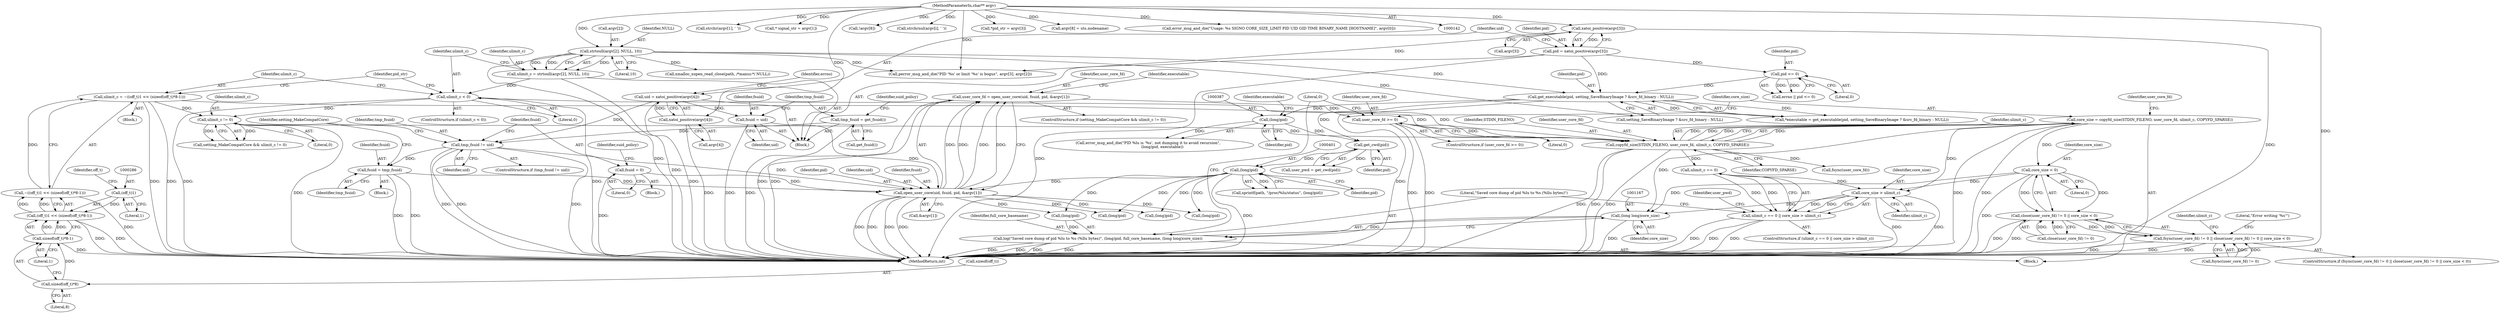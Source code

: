 digraph "0_abrt_4f2c1ddd3e3b81d2d5146b883115371f1cada9f9@API" {
"1001114" [label="(Call,core_size = copyfd_size(STDIN_FILENO, user_core_fd, ulimit_c, COPYFD_SPARSE))"];
"1001116" [label="(Call,copyfd_size(STDIN_FILENO, user_core_fd, ulimit_c, COPYFD_SPARSE))"];
"1001109" [label="(Call,user_core_fd >= 0)"];
"1000442" [label="(Call,user_core_fd = open_user_core(uid, fsuid, pid, &argv[1]))"];
"1000444" [label="(Call,open_user_core(uid, fsuid, pid, &argv[1]))"];
"1000421" [label="(Call,tmp_fsuid != uid)"];
"1000413" [label="(Call,tmp_fsuid = get_fsuid())"];
"1000308" [label="(Call,uid = xatoi_positive(argv[4]))"];
"1000310" [label="(Call,xatoi_positive(argv[4]))"];
"1000144" [label="(MethodParameterIn,char** argv)"];
"1000433" [label="(Call,fsuid = tmp_fsuid)"];
"1000425" [label="(Call,fsuid = 0)"];
"1000409" [label="(Call,fsuid = uid)"];
"1000400" [label="(Call,(long)pid)"];
"1000392" [label="(Call,get_cwd(pid))"];
"1000386" [label="(Call,(long)pid)"];
"1000370" [label="(Call,get_executable(pid, setting_SaveBinaryImage ? &src_fd_binary : NULL))"];
"1000317" [label="(Call,pid <= 0)"];
"1000301" [label="(Call,pid = xatoi_positive(argv[3]))"];
"1000303" [label="(Call,xatoi_positive(argv[3]))"];
"1000270" [label="(Call,strtoull(argv[2], NULL, 10))"];
"1000281" [label="(Call,ulimit_c = ~((off_t)1 << (sizeof(off_t)*8-1)))"];
"1000283" [label="(Call,~((off_t)1 << (sizeof(off_t)*8-1)))"];
"1000284" [label="(Call,(off_t)1 << (sizeof(off_t)*8-1))"];
"1000285" [label="(Call,(off_t)1)"];
"1000288" [label="(Call,sizeof(off_t)*8-1)"];
"1000289" [label="(Call,sizeof(off_t)*8)"];
"1000439" [label="(Call,ulimit_c != 0)"];
"1000277" [label="(Call,ulimit_c < 0)"];
"1000268" [label="(Call,ulimit_c = strtoull(argv[2], NULL, 10))"];
"1001132" [label="(Call,core_size < 0)"];
"1001127" [label="(Call,close(user_core_fd) != 0 || core_size < 0)"];
"1001122" [label="(Call,fsync(user_core_fd) != 0 || close(user_core_fd) != 0 || core_size < 0)"];
"1001150" [label="(Call,core_size > ulimit_c)"];
"1001146" [label="(Call,ulimit_c == 0 || core_size > ulimit_c)"];
"1001166" [label="(Call,(long long)core_size)"];
"1001160" [label="(Call,log(\"Saved core dump of pid %lu to %s (%llu bytes)\", (long)pid, full_core_basename, (long long)core_size))"];
"1000283" [label="(Call,~((off_t)1 << (sizeof(off_t)*8-1)))"];
"1000400" [label="(Call,(long)pid)"];
"1000177" [label="(Call,strchr(argv[1], ' '))"];
"1000438" [label="(Identifier,setting_MakeCompatCore)"];
"1000388" [label="(Identifier,pid)"];
"1001109" [label="(Call,user_core_fd >= 0)"];
"1000275" [label="(Literal,10)"];
"1000443" [label="(Identifier,user_core_fd)"];
"1000279" [label="(Literal,0)"];
"1001116" [label="(Call,copyfd_size(STDIN_FILENO, user_core_fd, ulimit_c, COPYFD_SPARSE))"];
"1001165" [label="(Identifier,full_core_basename)"];
"1000277" [label="(Call,ulimit_c < 0)"];
"1000420" [label="(ControlStructure,if (tmp_fsuid != uid))"];
"1001155" [label="(Identifier,user_pwd)"];
"1000386" [label="(Call,(long)pid)"];
"1000257" [label="(Call,* signal_str = argv[1])"];
"1001110" [label="(Identifier,user_core_fd)"];
"1001146" [label="(Call,ulimit_c == 0 || core_size > ulimit_c)"];
"1001123" [label="(Call,fsync(user_core_fd) != 0)"];
"1000442" [label="(Call,user_core_fd = open_user_core(uid, fsuid, pid, &argv[1]))"];
"1000302" [label="(Identifier,pid)"];
"1000301" [label="(Call,pid = xatoi_positive(argv[3]))"];
"1000405" [label="(Call,xmalloc_xopen_read_close(path, /*maxsz:*/ NULL))"];
"1001147" [label="(Call,ulimit_c == 0)"];
"1000432" [label="(Block,)"];
"1001112" [label="(Block,)"];
"1000371" [label="(Identifier,pid)"];
"1001148" [label="(Identifier,ulimit_c)"];
"1000268" [label="(Call,ulimit_c = strtoull(argv[2], NULL, 10))"];
"1000434" [label="(Identifier,fsuid)"];
"1000308" [label="(Call,uid = xatoi_positive(argv[4]))"];
"1000426" [label="(Identifier,fsuid)"];
"1000316" [label="(Identifier,errno)"];
"1000270" [label="(Call,strtoull(argv[2], NULL, 10))"];
"1000423" [label="(Identifier,uid)"];
"1001152" [label="(Identifier,ulimit_c)"];
"1001121" [label="(ControlStructure,if (fsync(user_core_fd) != 0 || close(user_core_fd) != 0 || core_size < 0))"];
"1000424" [label="(Block,)"];
"1001119" [label="(Identifier,ulimit_c)"];
"1000433" [label="(Call,fsuid = tmp_fsuid)"];
"1000439" [label="(Call,ulimit_c != 0)"];
"1000418" [label="(Identifier,suid_policy)"];
"1001125" [label="(Identifier,user_core_fd)"];
"1000415" [label="(Call,get_fsuid())"];
"1000392" [label="(Call,get_cwd(pid))"];
"1000144" [label="(MethodParameterIn,char** argv)"];
"1001111" [label="(Literal,0)"];
"1000410" [label="(Identifier,fsuid)"];
"1000384" [label="(Call,error_msg_and_die(\"PID %lu is '%s', not dumping it to avoid recursion\",\n                        (long)pid, executable))"];
"1001168" [label="(Identifier,core_size)"];
"1000446" [label="(Identifier,fsuid)"];
"1000284" [label="(Call,(off_t)1 << (sizeof(off_t)*8-1))"];
"1000282" [label="(Identifier,ulimit_c)"];
"1000437" [label="(Call,setting_MakeCompatCore && ulimit_c != 0)"];
"1001160" [label="(Call,log(\"Saved core dump of pid %lu to %s (%llu bytes)\", (long)pid, full_core_basename, (long long)core_size))"];
"1001170" [label="(Literal,0)"];
"1001162" [label="(Call,(long)pid)"];
"1000303" [label="(Call,xatoi_positive(argv[3]))"];
"1000287" [label="(Literal,1)"];
"1001120" [label="(Identifier,COPYFD_SPARSE)"];
"1001137" [label="(Literal,\"Error writing '%s'\")"];
"1000448" [label="(Call,&argv[1])"];
"1000427" [label="(Literal,0)"];
"1000393" [label="(Identifier,pid)"];
"1000444" [label="(Call,open_user_core(uid, fsuid, pid, &argv[1]))"];
"1001124" [label="(Call,fsync(user_core_fd))"];
"1000459" [label="(Call,(long)pid)"];
"1001132" [label="(Call,core_size < 0)"];
"1000440" [label="(Identifier,ulimit_c)"];
"1000409" [label="(Call,fsuid = uid)"];
"1001166" [label="(Call,(long long)core_size)"];
"1000285" [label="(Call,(off_t)1)"];
"1000291" [label="(Identifier,off_t)"];
"1001151" [label="(Identifier,core_size)"];
"1000411" [label="(Identifier,uid)"];
"1000309" [label="(Identifier,uid)"];
"1000435" [label="(Identifier,tmp_fsuid)"];
"1001114" [label="(Call,core_size = copyfd_size(STDIN_FILENO, user_core_fd, ulimit_c, COPYFD_SPARSE))"];
"1000447" [label="(Identifier,pid)"];
"1000292" [label="(Literal,8)"];
"1000269" [label="(Identifier,ulimit_c)"];
"1000315" [label="(Call,errno || pid <= 0)"];
"1000441" [label="(Literal,0)"];
"1000318" [label="(Identifier,pid)"];
"1001171" [label="(MethodReturn,int)"];
"1000290" [label="(Call,sizeof(off_t))"];
"1000346" [label="(Call,!argv[8])"];
"1000196" [label="(Call,strchrnul(argv[i], ' '))"];
"1000271" [label="(Call,argv[2])"];
"1000293" [label="(Literal,1)"];
"1000445" [label="(Identifier,uid)"];
"1000304" [label="(Call,argv[3])"];
"1001115" [label="(Identifier,core_size)"];
"1001128" [label="(Call,close(user_core_fd) != 0)"];
"1001108" [label="(ControlStructure,if (user_core_fd >= 0))"];
"1000590" [label="(Call,(long)pid)"];
"1000276" [label="(ControlStructure,if (ulimit_c < 0))"];
"1000414" [label="(Identifier,tmp_fsuid)"];
"1001150" [label="(Call,core_size > ulimit_c)"];
"1000288" [label="(Call,sizeof(off_t)*8-1)"];
"1000289" [label="(Call,sizeof(off_t)*8)"];
"1000280" [label="(Block,)"];
"1001145" [label="(ControlStructure,if (ulimit_c == 0 || core_size > ulimit_c))"];
"1000321" [label="(Call,perror_msg_and_die(\"PID '%s' or limit '%s' is bogus\", argv[3], argv[2]))"];
"1000372" [label="(Call,setting_SaveBinaryImage ? &src_fd_binary : NULL)"];
"1001122" [label="(Call,fsync(user_core_fd) != 0 || close(user_core_fd) != 0 || core_size < 0)"];
"1001127" [label="(Call,close(user_core_fd) != 0 || core_size < 0)"];
"1000436" [label="(ControlStructure,if (setting_MakeCompatCore && ulimit_c != 0))"];
"1000454" [label="(Identifier,executable)"];
"1000389" [label="(Identifier,executable)"];
"1000368" [label="(Call,*executable = get_executable(pid, setting_SaveBinaryImage ? &src_fd_binary : NULL))"];
"1001117" [label="(Identifier,STDIN_FILENO)"];
"1000295" [label="(Call,*pid_str = argv[3])"];
"1000390" [label="(Call,user_pwd = get_cwd(pid))"];
"1000296" [label="(Identifier,pid_str)"];
"1000354" [label="(Call,argv[8] = uts.nodename)"];
"1000145" [label="(Block,)"];
"1000171" [label="(Call,error_msg_and_die(\"Usage: %s SIGNO CORE_SIZE_LIMIT PID UID GID TIME BINARY_NAME [HOSTNAME]\", argv[0]))"];
"1000311" [label="(Call,argv[4])"];
"1000397" [label="(Call,sprintf(path, \"/proc/%lu/status\", (long)pid))"];
"1000281" [label="(Call,ulimit_c = ~((off_t)1 << (sizeof(off_t)*8-1)))"];
"1000402" [label="(Identifier,pid)"];
"1000611" [label="(Call,(long)pid)"];
"1000370" [label="(Call,get_executable(pid, setting_SaveBinaryImage ? &src_fd_binary : NULL))"];
"1000413" [label="(Call,tmp_fsuid = get_fsuid())"];
"1001161" [label="(Literal,\"Saved core dump of pid %lu to %s (%llu bytes)\")"];
"1000425" [label="(Call,fsuid = 0)"];
"1000319" [label="(Literal,0)"];
"1001118" [label="(Identifier,user_core_fd)"];
"1000430" [label="(Identifier,suid_policy)"];
"1000421" [label="(Call,tmp_fsuid != uid)"];
"1000317" [label="(Call,pid <= 0)"];
"1000422" [label="(Identifier,tmp_fsuid)"];
"1000278" [label="(Identifier,ulimit_c)"];
"1001133" [label="(Identifier,core_size)"];
"1001134" [label="(Literal,0)"];
"1000274" [label="(Identifier,NULL)"];
"1000310" [label="(Call,xatoi_positive(argv[4]))"];
"1001114" -> "1001112"  [label="AST: "];
"1001114" -> "1001116"  [label="CFG: "];
"1001115" -> "1001114"  [label="AST: "];
"1001116" -> "1001114"  [label="AST: "];
"1001125" -> "1001114"  [label="CFG: "];
"1001114" -> "1001171"  [label="DDG: "];
"1001114" -> "1001171"  [label="DDG: "];
"1001116" -> "1001114"  [label="DDG: "];
"1001116" -> "1001114"  [label="DDG: "];
"1001116" -> "1001114"  [label="DDG: "];
"1001116" -> "1001114"  [label="DDG: "];
"1001114" -> "1001132"  [label="DDG: "];
"1001114" -> "1001150"  [label="DDG: "];
"1001114" -> "1001166"  [label="DDG: "];
"1001116" -> "1001120"  [label="CFG: "];
"1001117" -> "1001116"  [label="AST: "];
"1001118" -> "1001116"  [label="AST: "];
"1001119" -> "1001116"  [label="AST: "];
"1001120" -> "1001116"  [label="AST: "];
"1001116" -> "1001171"  [label="DDG: "];
"1001116" -> "1001171"  [label="DDG: "];
"1001116" -> "1001171"  [label="DDG: "];
"1001109" -> "1001116"  [label="DDG: "];
"1000281" -> "1001116"  [label="DDG: "];
"1000439" -> "1001116"  [label="DDG: "];
"1000277" -> "1001116"  [label="DDG: "];
"1001116" -> "1001124"  [label="DDG: "];
"1001116" -> "1001147"  [label="DDG: "];
"1001109" -> "1001108"  [label="AST: "];
"1001109" -> "1001111"  [label="CFG: "];
"1001110" -> "1001109"  [label="AST: "];
"1001111" -> "1001109"  [label="AST: "];
"1001115" -> "1001109"  [label="CFG: "];
"1001170" -> "1001109"  [label="CFG: "];
"1001109" -> "1001171"  [label="DDG: "];
"1001109" -> "1001171"  [label="DDG: "];
"1000442" -> "1001109"  [label="DDG: "];
"1000442" -> "1000436"  [label="AST: "];
"1000442" -> "1000444"  [label="CFG: "];
"1000443" -> "1000442"  [label="AST: "];
"1000444" -> "1000442"  [label="AST: "];
"1000454" -> "1000442"  [label="CFG: "];
"1000442" -> "1001171"  [label="DDG: "];
"1000442" -> "1001171"  [label="DDG: "];
"1000444" -> "1000442"  [label="DDG: "];
"1000444" -> "1000442"  [label="DDG: "];
"1000444" -> "1000442"  [label="DDG: "];
"1000444" -> "1000442"  [label="DDG: "];
"1000444" -> "1000448"  [label="CFG: "];
"1000445" -> "1000444"  [label="AST: "];
"1000446" -> "1000444"  [label="AST: "];
"1000447" -> "1000444"  [label="AST: "];
"1000448" -> "1000444"  [label="AST: "];
"1000444" -> "1001171"  [label="DDG: "];
"1000444" -> "1001171"  [label="DDG: "];
"1000444" -> "1001171"  [label="DDG: "];
"1000444" -> "1001171"  [label="DDG: "];
"1000421" -> "1000444"  [label="DDG: "];
"1000433" -> "1000444"  [label="DDG: "];
"1000425" -> "1000444"  [label="DDG: "];
"1000409" -> "1000444"  [label="DDG: "];
"1000400" -> "1000444"  [label="DDG: "];
"1000444" -> "1000459"  [label="DDG: "];
"1000444" -> "1000590"  [label="DDG: "];
"1000444" -> "1000611"  [label="DDG: "];
"1000444" -> "1001162"  [label="DDG: "];
"1000421" -> "1000420"  [label="AST: "];
"1000421" -> "1000423"  [label="CFG: "];
"1000422" -> "1000421"  [label="AST: "];
"1000423" -> "1000421"  [label="AST: "];
"1000426" -> "1000421"  [label="CFG: "];
"1000438" -> "1000421"  [label="CFG: "];
"1000421" -> "1001171"  [label="DDG: "];
"1000421" -> "1001171"  [label="DDG: "];
"1000421" -> "1001171"  [label="DDG: "];
"1000413" -> "1000421"  [label="DDG: "];
"1000308" -> "1000421"  [label="DDG: "];
"1000421" -> "1000433"  [label="DDG: "];
"1000413" -> "1000145"  [label="AST: "];
"1000413" -> "1000415"  [label="CFG: "];
"1000414" -> "1000413"  [label="AST: "];
"1000415" -> "1000413"  [label="AST: "];
"1000418" -> "1000413"  [label="CFG: "];
"1000413" -> "1001171"  [label="DDG: "];
"1000308" -> "1000145"  [label="AST: "];
"1000308" -> "1000310"  [label="CFG: "];
"1000309" -> "1000308"  [label="AST: "];
"1000310" -> "1000308"  [label="AST: "];
"1000316" -> "1000308"  [label="CFG: "];
"1000308" -> "1001171"  [label="DDG: "];
"1000310" -> "1000308"  [label="DDG: "];
"1000308" -> "1000409"  [label="DDG: "];
"1000310" -> "1000311"  [label="CFG: "];
"1000311" -> "1000310"  [label="AST: "];
"1000310" -> "1001171"  [label="DDG: "];
"1000144" -> "1000310"  [label="DDG: "];
"1000144" -> "1000142"  [label="AST: "];
"1000144" -> "1001171"  [label="DDG: "];
"1000144" -> "1000171"  [label="DDG: "];
"1000144" -> "1000177"  [label="DDG: "];
"1000144" -> "1000196"  [label="DDG: "];
"1000144" -> "1000257"  [label="DDG: "];
"1000144" -> "1000270"  [label="DDG: "];
"1000144" -> "1000295"  [label="DDG: "];
"1000144" -> "1000303"  [label="DDG: "];
"1000144" -> "1000321"  [label="DDG: "];
"1000144" -> "1000346"  [label="DDG: "];
"1000144" -> "1000354"  [label="DDG: "];
"1000433" -> "1000432"  [label="AST: "];
"1000433" -> "1000435"  [label="CFG: "];
"1000434" -> "1000433"  [label="AST: "];
"1000435" -> "1000433"  [label="AST: "];
"1000438" -> "1000433"  [label="CFG: "];
"1000433" -> "1001171"  [label="DDG: "];
"1000433" -> "1001171"  [label="DDG: "];
"1000425" -> "1000424"  [label="AST: "];
"1000425" -> "1000427"  [label="CFG: "];
"1000426" -> "1000425"  [label="AST: "];
"1000427" -> "1000425"  [label="AST: "];
"1000430" -> "1000425"  [label="CFG: "];
"1000425" -> "1001171"  [label="DDG: "];
"1000409" -> "1000145"  [label="AST: "];
"1000409" -> "1000411"  [label="CFG: "];
"1000410" -> "1000409"  [label="AST: "];
"1000411" -> "1000409"  [label="AST: "];
"1000414" -> "1000409"  [label="CFG: "];
"1000409" -> "1001171"  [label="DDG: "];
"1000400" -> "1000397"  [label="AST: "];
"1000400" -> "1000402"  [label="CFG: "];
"1000401" -> "1000400"  [label="AST: "];
"1000402" -> "1000400"  [label="AST: "];
"1000397" -> "1000400"  [label="CFG: "];
"1000400" -> "1001171"  [label="DDG: "];
"1000400" -> "1000397"  [label="DDG: "];
"1000392" -> "1000400"  [label="DDG: "];
"1000400" -> "1000459"  [label="DDG: "];
"1000400" -> "1000590"  [label="DDG: "];
"1000400" -> "1000611"  [label="DDG: "];
"1000400" -> "1001162"  [label="DDG: "];
"1000392" -> "1000390"  [label="AST: "];
"1000392" -> "1000393"  [label="CFG: "];
"1000393" -> "1000392"  [label="AST: "];
"1000390" -> "1000392"  [label="CFG: "];
"1000392" -> "1000390"  [label="DDG: "];
"1000386" -> "1000392"  [label="DDG: "];
"1000370" -> "1000392"  [label="DDG: "];
"1000386" -> "1000384"  [label="AST: "];
"1000386" -> "1000388"  [label="CFG: "];
"1000387" -> "1000386"  [label="AST: "];
"1000388" -> "1000386"  [label="AST: "];
"1000389" -> "1000386"  [label="CFG: "];
"1000386" -> "1000384"  [label="DDG: "];
"1000370" -> "1000386"  [label="DDG: "];
"1000370" -> "1000368"  [label="AST: "];
"1000370" -> "1000372"  [label="CFG: "];
"1000371" -> "1000370"  [label="AST: "];
"1000372" -> "1000370"  [label="AST: "];
"1000368" -> "1000370"  [label="CFG: "];
"1000370" -> "1001171"  [label="DDG: "];
"1000370" -> "1000368"  [label="DDG: "];
"1000370" -> "1000368"  [label="DDG: "];
"1000317" -> "1000370"  [label="DDG: "];
"1000301" -> "1000370"  [label="DDG: "];
"1000270" -> "1000370"  [label="DDG: "];
"1000317" -> "1000315"  [label="AST: "];
"1000317" -> "1000319"  [label="CFG: "];
"1000318" -> "1000317"  [label="AST: "];
"1000319" -> "1000317"  [label="AST: "];
"1000315" -> "1000317"  [label="CFG: "];
"1000317" -> "1000315"  [label="DDG: "];
"1000317" -> "1000315"  [label="DDG: "];
"1000301" -> "1000317"  [label="DDG: "];
"1000301" -> "1000145"  [label="AST: "];
"1000301" -> "1000303"  [label="CFG: "];
"1000302" -> "1000301"  [label="AST: "];
"1000303" -> "1000301"  [label="AST: "];
"1000309" -> "1000301"  [label="CFG: "];
"1000301" -> "1001171"  [label="DDG: "];
"1000303" -> "1000301"  [label="DDG: "];
"1000303" -> "1000304"  [label="CFG: "];
"1000304" -> "1000303"  [label="AST: "];
"1000303" -> "1001171"  [label="DDG: "];
"1000303" -> "1000321"  [label="DDG: "];
"1000270" -> "1000268"  [label="AST: "];
"1000270" -> "1000275"  [label="CFG: "];
"1000271" -> "1000270"  [label="AST: "];
"1000274" -> "1000270"  [label="AST: "];
"1000275" -> "1000270"  [label="AST: "];
"1000268" -> "1000270"  [label="CFG: "];
"1000270" -> "1001171"  [label="DDG: "];
"1000270" -> "1000268"  [label="DDG: "];
"1000270" -> "1000268"  [label="DDG: "];
"1000270" -> "1000268"  [label="DDG: "];
"1000270" -> "1000321"  [label="DDG: "];
"1000270" -> "1000372"  [label="DDG: "];
"1000270" -> "1000405"  [label="DDG: "];
"1000281" -> "1000280"  [label="AST: "];
"1000281" -> "1000283"  [label="CFG: "];
"1000282" -> "1000281"  [label="AST: "];
"1000283" -> "1000281"  [label="AST: "];
"1000296" -> "1000281"  [label="CFG: "];
"1000281" -> "1001171"  [label="DDG: "];
"1000281" -> "1001171"  [label="DDG: "];
"1000283" -> "1000281"  [label="DDG: "];
"1000281" -> "1000439"  [label="DDG: "];
"1000283" -> "1000284"  [label="CFG: "];
"1000284" -> "1000283"  [label="AST: "];
"1000283" -> "1001171"  [label="DDG: "];
"1000284" -> "1000283"  [label="DDG: "];
"1000284" -> "1000283"  [label="DDG: "];
"1000284" -> "1000288"  [label="CFG: "];
"1000285" -> "1000284"  [label="AST: "];
"1000288" -> "1000284"  [label="AST: "];
"1000284" -> "1001171"  [label="DDG: "];
"1000284" -> "1001171"  [label="DDG: "];
"1000285" -> "1000284"  [label="DDG: "];
"1000288" -> "1000284"  [label="DDG: "];
"1000288" -> "1000284"  [label="DDG: "];
"1000285" -> "1000287"  [label="CFG: "];
"1000286" -> "1000285"  [label="AST: "];
"1000287" -> "1000285"  [label="AST: "];
"1000291" -> "1000285"  [label="CFG: "];
"1000288" -> "1000293"  [label="CFG: "];
"1000289" -> "1000288"  [label="AST: "];
"1000293" -> "1000288"  [label="AST: "];
"1000288" -> "1001171"  [label="DDG: "];
"1000289" -> "1000288"  [label="DDG: "];
"1000289" -> "1000292"  [label="CFG: "];
"1000290" -> "1000289"  [label="AST: "];
"1000292" -> "1000289"  [label="AST: "];
"1000293" -> "1000289"  [label="CFG: "];
"1000439" -> "1000437"  [label="AST: "];
"1000439" -> "1000441"  [label="CFG: "];
"1000440" -> "1000439"  [label="AST: "];
"1000441" -> "1000439"  [label="AST: "];
"1000437" -> "1000439"  [label="CFG: "];
"1000439" -> "1001171"  [label="DDG: "];
"1000439" -> "1000437"  [label="DDG: "];
"1000439" -> "1000437"  [label="DDG: "];
"1000277" -> "1000439"  [label="DDG: "];
"1000277" -> "1000276"  [label="AST: "];
"1000277" -> "1000279"  [label="CFG: "];
"1000278" -> "1000277"  [label="AST: "];
"1000279" -> "1000277"  [label="AST: "];
"1000282" -> "1000277"  [label="CFG: "];
"1000296" -> "1000277"  [label="CFG: "];
"1000277" -> "1001171"  [label="DDG: "];
"1000277" -> "1001171"  [label="DDG: "];
"1000268" -> "1000277"  [label="DDG: "];
"1000268" -> "1000145"  [label="AST: "];
"1000269" -> "1000268"  [label="AST: "];
"1000278" -> "1000268"  [label="CFG: "];
"1000268" -> "1001171"  [label="DDG: "];
"1001132" -> "1001127"  [label="AST: "];
"1001132" -> "1001134"  [label="CFG: "];
"1001133" -> "1001132"  [label="AST: "];
"1001134" -> "1001132"  [label="AST: "];
"1001127" -> "1001132"  [label="CFG: "];
"1001132" -> "1001171"  [label="DDG: "];
"1001132" -> "1001127"  [label="DDG: "];
"1001132" -> "1001127"  [label="DDG: "];
"1001132" -> "1001150"  [label="DDG: "];
"1001132" -> "1001166"  [label="DDG: "];
"1001127" -> "1001122"  [label="AST: "];
"1001127" -> "1001128"  [label="CFG: "];
"1001128" -> "1001127"  [label="AST: "];
"1001122" -> "1001127"  [label="CFG: "];
"1001127" -> "1001171"  [label="DDG: "];
"1001127" -> "1001171"  [label="DDG: "];
"1001127" -> "1001122"  [label="DDG: "];
"1001127" -> "1001122"  [label="DDG: "];
"1001128" -> "1001127"  [label="DDG: "];
"1001128" -> "1001127"  [label="DDG: "];
"1001122" -> "1001121"  [label="AST: "];
"1001122" -> "1001123"  [label="CFG: "];
"1001123" -> "1001122"  [label="AST: "];
"1001137" -> "1001122"  [label="CFG: "];
"1001148" -> "1001122"  [label="CFG: "];
"1001122" -> "1001171"  [label="DDG: "];
"1001122" -> "1001171"  [label="DDG: "];
"1001122" -> "1001171"  [label="DDG: "];
"1001123" -> "1001122"  [label="DDG: "];
"1001123" -> "1001122"  [label="DDG: "];
"1001150" -> "1001146"  [label="AST: "];
"1001150" -> "1001152"  [label="CFG: "];
"1001151" -> "1001150"  [label="AST: "];
"1001152" -> "1001150"  [label="AST: "];
"1001146" -> "1001150"  [label="CFG: "];
"1001150" -> "1001171"  [label="DDG: "];
"1001150" -> "1001171"  [label="DDG: "];
"1001150" -> "1001146"  [label="DDG: "];
"1001150" -> "1001146"  [label="DDG: "];
"1001147" -> "1001150"  [label="DDG: "];
"1001150" -> "1001166"  [label="DDG: "];
"1001146" -> "1001145"  [label="AST: "];
"1001146" -> "1001147"  [label="CFG: "];
"1001147" -> "1001146"  [label="AST: "];
"1001155" -> "1001146"  [label="CFG: "];
"1001161" -> "1001146"  [label="CFG: "];
"1001146" -> "1001171"  [label="DDG: "];
"1001146" -> "1001171"  [label="DDG: "];
"1001146" -> "1001171"  [label="DDG: "];
"1001147" -> "1001146"  [label="DDG: "];
"1001147" -> "1001146"  [label="DDG: "];
"1001166" -> "1001160"  [label="AST: "];
"1001166" -> "1001168"  [label="CFG: "];
"1001167" -> "1001166"  [label="AST: "];
"1001168" -> "1001166"  [label="AST: "];
"1001160" -> "1001166"  [label="CFG: "];
"1001166" -> "1001171"  [label="DDG: "];
"1001166" -> "1001160"  [label="DDG: "];
"1001160" -> "1001112"  [label="AST: "];
"1001161" -> "1001160"  [label="AST: "];
"1001162" -> "1001160"  [label="AST: "];
"1001165" -> "1001160"  [label="AST: "];
"1001170" -> "1001160"  [label="CFG: "];
"1001160" -> "1001171"  [label="DDG: "];
"1001160" -> "1001171"  [label="DDG: "];
"1001160" -> "1001171"  [label="DDG: "];
"1001160" -> "1001171"  [label="DDG: "];
"1001162" -> "1001160"  [label="DDG: "];
}
